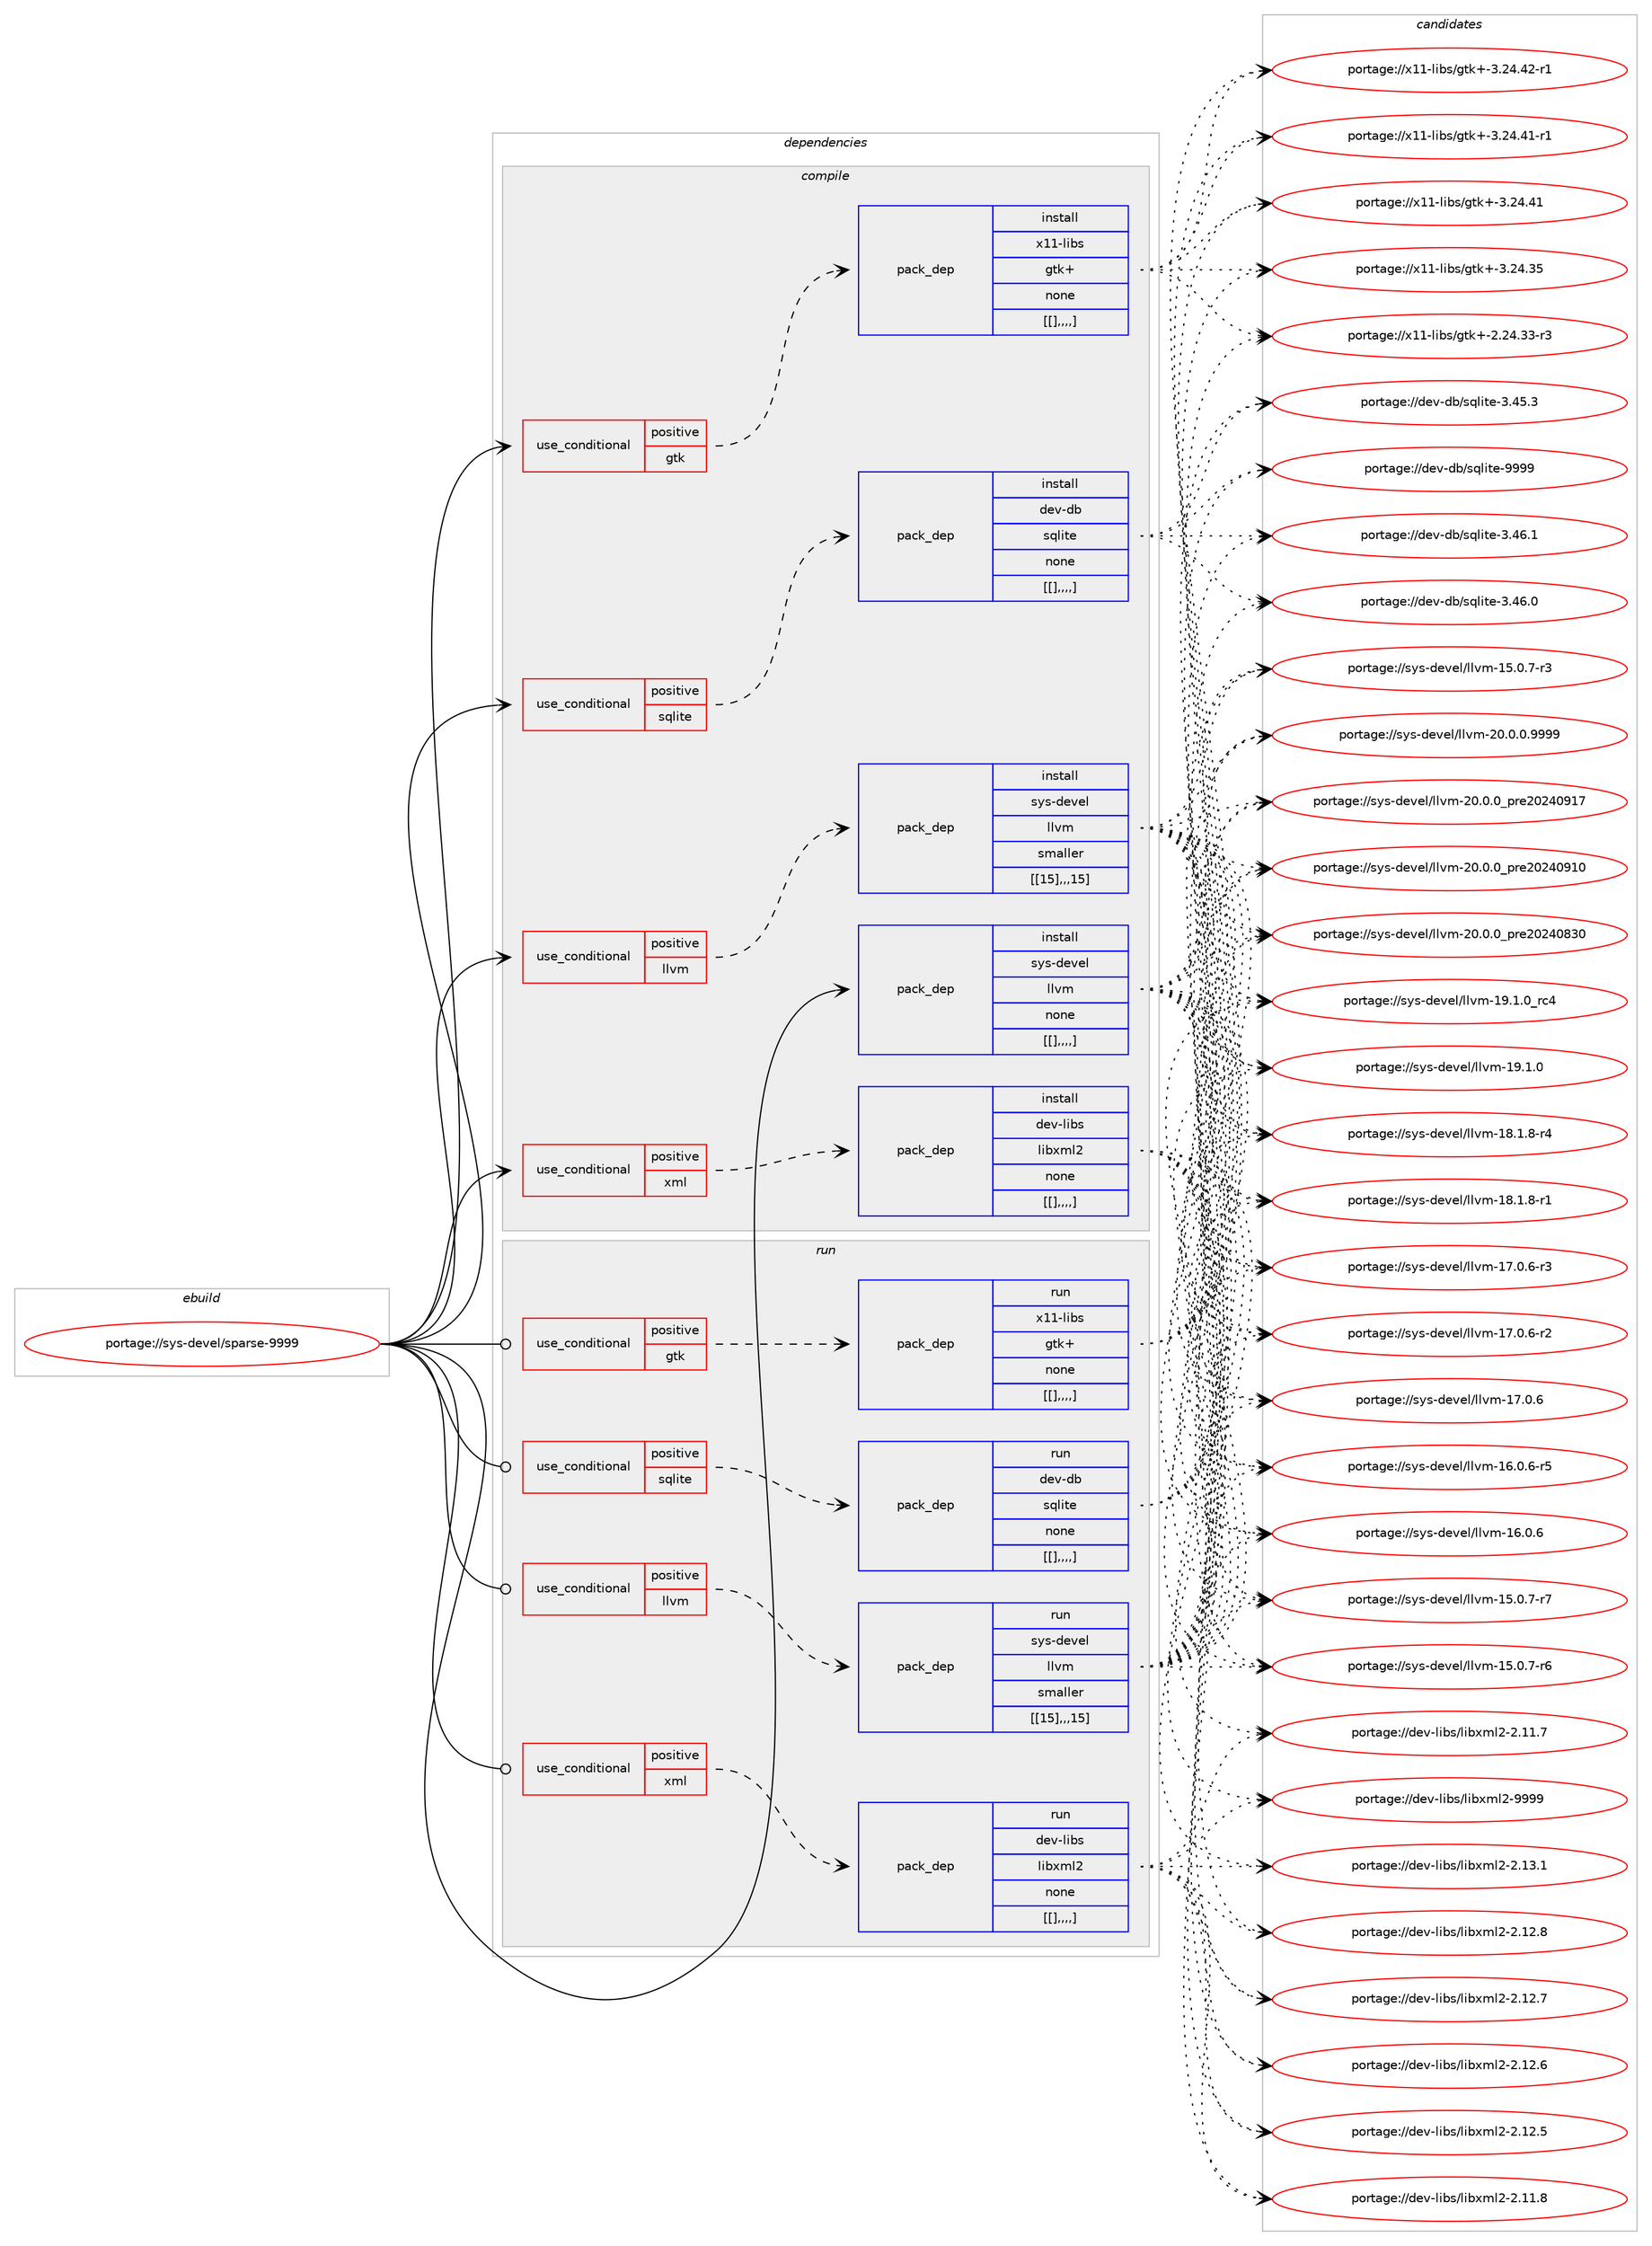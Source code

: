 digraph prolog {

# *************
# Graph options
# *************

newrank=true;
concentrate=true;
compound=true;
graph [rankdir=LR,fontname=Helvetica,fontsize=10,ranksep=1.5];#, ranksep=2.5, nodesep=0.2];
edge  [arrowhead=vee];
node  [fontname=Helvetica,fontsize=10];

# **********
# The ebuild
# **********

subgraph cluster_leftcol {
color=gray;
label=<<i>ebuild</i>>;
id [label="portage://sys-devel/sparse-9999", color=red, width=4, href="../sys-devel/sparse-9999.svg"];
}

# ****************
# The dependencies
# ****************

subgraph cluster_midcol {
color=gray;
label=<<i>dependencies</i>>;
subgraph cluster_compile {
fillcolor="#eeeeee";
style=filled;
label=<<i>compile</i>>;
subgraph cond9157 {
dependency24339 [label=<<TABLE BORDER="0" CELLBORDER="1" CELLSPACING="0" CELLPADDING="4"><TR><TD ROWSPAN="3" CELLPADDING="10">use_conditional</TD></TR><TR><TD>positive</TD></TR><TR><TD>gtk</TD></TR></TABLE>>, shape=none, color=red];
subgraph pack15118 {
dependency24340 [label=<<TABLE BORDER="0" CELLBORDER="1" CELLSPACING="0" CELLPADDING="4" WIDTH="220"><TR><TD ROWSPAN="6" CELLPADDING="30">pack_dep</TD></TR><TR><TD WIDTH="110">install</TD></TR><TR><TD>x11-libs</TD></TR><TR><TD>gtk+</TD></TR><TR><TD>none</TD></TR><TR><TD>[[],,,,]</TD></TR></TABLE>>, shape=none, color=blue];
}
dependency24339:e -> dependency24340:w [weight=20,style="dashed",arrowhead="vee"];
}
id:e -> dependency24339:w [weight=20,style="solid",arrowhead="vee"];
subgraph cond9158 {
dependency24341 [label=<<TABLE BORDER="0" CELLBORDER="1" CELLSPACING="0" CELLPADDING="4"><TR><TD ROWSPAN="3" CELLPADDING="10">use_conditional</TD></TR><TR><TD>positive</TD></TR><TR><TD>llvm</TD></TR></TABLE>>, shape=none, color=red];
subgraph pack15119 {
dependency24342 [label=<<TABLE BORDER="0" CELLBORDER="1" CELLSPACING="0" CELLPADDING="4" WIDTH="220"><TR><TD ROWSPAN="6" CELLPADDING="30">pack_dep</TD></TR><TR><TD WIDTH="110">install</TD></TR><TR><TD>sys-devel</TD></TR><TR><TD>llvm</TD></TR><TR><TD>smaller</TD></TR><TR><TD>[[15],,,15]</TD></TR></TABLE>>, shape=none, color=blue];
}
dependency24341:e -> dependency24342:w [weight=20,style="dashed",arrowhead="vee"];
}
id:e -> dependency24341:w [weight=20,style="solid",arrowhead="vee"];
subgraph cond9159 {
dependency24343 [label=<<TABLE BORDER="0" CELLBORDER="1" CELLSPACING="0" CELLPADDING="4"><TR><TD ROWSPAN="3" CELLPADDING="10">use_conditional</TD></TR><TR><TD>positive</TD></TR><TR><TD>sqlite</TD></TR></TABLE>>, shape=none, color=red];
subgraph pack15120 {
dependency24344 [label=<<TABLE BORDER="0" CELLBORDER="1" CELLSPACING="0" CELLPADDING="4" WIDTH="220"><TR><TD ROWSPAN="6" CELLPADDING="30">pack_dep</TD></TR><TR><TD WIDTH="110">install</TD></TR><TR><TD>dev-db</TD></TR><TR><TD>sqlite</TD></TR><TR><TD>none</TD></TR><TR><TD>[[],,,,]</TD></TR></TABLE>>, shape=none, color=blue];
}
dependency24343:e -> dependency24344:w [weight=20,style="dashed",arrowhead="vee"];
}
id:e -> dependency24343:w [weight=20,style="solid",arrowhead="vee"];
subgraph cond9160 {
dependency24345 [label=<<TABLE BORDER="0" CELLBORDER="1" CELLSPACING="0" CELLPADDING="4"><TR><TD ROWSPAN="3" CELLPADDING="10">use_conditional</TD></TR><TR><TD>positive</TD></TR><TR><TD>xml</TD></TR></TABLE>>, shape=none, color=red];
subgraph pack15121 {
dependency24346 [label=<<TABLE BORDER="0" CELLBORDER="1" CELLSPACING="0" CELLPADDING="4" WIDTH="220"><TR><TD ROWSPAN="6" CELLPADDING="30">pack_dep</TD></TR><TR><TD WIDTH="110">install</TD></TR><TR><TD>dev-libs</TD></TR><TR><TD>libxml2</TD></TR><TR><TD>none</TD></TR><TR><TD>[[],,,,]</TD></TR></TABLE>>, shape=none, color=blue];
}
dependency24345:e -> dependency24346:w [weight=20,style="dashed",arrowhead="vee"];
}
id:e -> dependency24345:w [weight=20,style="solid",arrowhead="vee"];
subgraph pack15122 {
dependency24347 [label=<<TABLE BORDER="0" CELLBORDER="1" CELLSPACING="0" CELLPADDING="4" WIDTH="220"><TR><TD ROWSPAN="6" CELLPADDING="30">pack_dep</TD></TR><TR><TD WIDTH="110">install</TD></TR><TR><TD>sys-devel</TD></TR><TR><TD>llvm</TD></TR><TR><TD>none</TD></TR><TR><TD>[[],,,,]</TD></TR></TABLE>>, shape=none, color=blue];
}
id:e -> dependency24347:w [weight=20,style="solid",arrowhead="vee"];
}
subgraph cluster_compileandrun {
fillcolor="#eeeeee";
style=filled;
label=<<i>compile and run</i>>;
}
subgraph cluster_run {
fillcolor="#eeeeee";
style=filled;
label=<<i>run</i>>;
subgraph cond9161 {
dependency24348 [label=<<TABLE BORDER="0" CELLBORDER="1" CELLSPACING="0" CELLPADDING="4"><TR><TD ROWSPAN="3" CELLPADDING="10">use_conditional</TD></TR><TR><TD>positive</TD></TR><TR><TD>gtk</TD></TR></TABLE>>, shape=none, color=red];
subgraph pack15123 {
dependency24349 [label=<<TABLE BORDER="0" CELLBORDER="1" CELLSPACING="0" CELLPADDING="4" WIDTH="220"><TR><TD ROWSPAN="6" CELLPADDING="30">pack_dep</TD></TR><TR><TD WIDTH="110">run</TD></TR><TR><TD>x11-libs</TD></TR><TR><TD>gtk+</TD></TR><TR><TD>none</TD></TR><TR><TD>[[],,,,]</TD></TR></TABLE>>, shape=none, color=blue];
}
dependency24348:e -> dependency24349:w [weight=20,style="dashed",arrowhead="vee"];
}
id:e -> dependency24348:w [weight=20,style="solid",arrowhead="odot"];
subgraph cond9162 {
dependency24350 [label=<<TABLE BORDER="0" CELLBORDER="1" CELLSPACING="0" CELLPADDING="4"><TR><TD ROWSPAN="3" CELLPADDING="10">use_conditional</TD></TR><TR><TD>positive</TD></TR><TR><TD>llvm</TD></TR></TABLE>>, shape=none, color=red];
subgraph pack15124 {
dependency24351 [label=<<TABLE BORDER="0" CELLBORDER="1" CELLSPACING="0" CELLPADDING="4" WIDTH="220"><TR><TD ROWSPAN="6" CELLPADDING="30">pack_dep</TD></TR><TR><TD WIDTH="110">run</TD></TR><TR><TD>sys-devel</TD></TR><TR><TD>llvm</TD></TR><TR><TD>smaller</TD></TR><TR><TD>[[15],,,15]</TD></TR></TABLE>>, shape=none, color=blue];
}
dependency24350:e -> dependency24351:w [weight=20,style="dashed",arrowhead="vee"];
}
id:e -> dependency24350:w [weight=20,style="solid",arrowhead="odot"];
subgraph cond9163 {
dependency24352 [label=<<TABLE BORDER="0" CELLBORDER="1" CELLSPACING="0" CELLPADDING="4"><TR><TD ROWSPAN="3" CELLPADDING="10">use_conditional</TD></TR><TR><TD>positive</TD></TR><TR><TD>sqlite</TD></TR></TABLE>>, shape=none, color=red];
subgraph pack15125 {
dependency24353 [label=<<TABLE BORDER="0" CELLBORDER="1" CELLSPACING="0" CELLPADDING="4" WIDTH="220"><TR><TD ROWSPAN="6" CELLPADDING="30">pack_dep</TD></TR><TR><TD WIDTH="110">run</TD></TR><TR><TD>dev-db</TD></TR><TR><TD>sqlite</TD></TR><TR><TD>none</TD></TR><TR><TD>[[],,,,]</TD></TR></TABLE>>, shape=none, color=blue];
}
dependency24352:e -> dependency24353:w [weight=20,style="dashed",arrowhead="vee"];
}
id:e -> dependency24352:w [weight=20,style="solid",arrowhead="odot"];
subgraph cond9164 {
dependency24354 [label=<<TABLE BORDER="0" CELLBORDER="1" CELLSPACING="0" CELLPADDING="4"><TR><TD ROWSPAN="3" CELLPADDING="10">use_conditional</TD></TR><TR><TD>positive</TD></TR><TR><TD>xml</TD></TR></TABLE>>, shape=none, color=red];
subgraph pack15126 {
dependency24355 [label=<<TABLE BORDER="0" CELLBORDER="1" CELLSPACING="0" CELLPADDING="4" WIDTH="220"><TR><TD ROWSPAN="6" CELLPADDING="30">pack_dep</TD></TR><TR><TD WIDTH="110">run</TD></TR><TR><TD>dev-libs</TD></TR><TR><TD>libxml2</TD></TR><TR><TD>none</TD></TR><TR><TD>[[],,,,]</TD></TR></TABLE>>, shape=none, color=blue];
}
dependency24354:e -> dependency24355:w [weight=20,style="dashed",arrowhead="vee"];
}
id:e -> dependency24354:w [weight=20,style="solid",arrowhead="odot"];
}
}

# **************
# The candidates
# **************

subgraph cluster_choices {
rank=same;
color=gray;
label=<<i>candidates</i>>;

subgraph choice15118 {
color=black;
nodesep=1;
choice12049494510810598115471031161074345514650524652504511449 [label="portage://x11-libs/gtk+-3.24.42-r1", color=red, width=4,href="../x11-libs/gtk+-3.24.42-r1.svg"];
choice12049494510810598115471031161074345514650524652494511449 [label="portage://x11-libs/gtk+-3.24.41-r1", color=red, width=4,href="../x11-libs/gtk+-3.24.41-r1.svg"];
choice1204949451081059811547103116107434551465052465249 [label="portage://x11-libs/gtk+-3.24.41", color=red, width=4,href="../x11-libs/gtk+-3.24.41.svg"];
choice1204949451081059811547103116107434551465052465153 [label="portage://x11-libs/gtk+-3.24.35", color=red, width=4,href="../x11-libs/gtk+-3.24.35.svg"];
choice12049494510810598115471031161074345504650524651514511451 [label="portage://x11-libs/gtk+-2.24.33-r3", color=red, width=4,href="../x11-libs/gtk+-2.24.33-r3.svg"];
dependency24340:e -> choice12049494510810598115471031161074345514650524652504511449:w [style=dotted,weight="100"];
dependency24340:e -> choice12049494510810598115471031161074345514650524652494511449:w [style=dotted,weight="100"];
dependency24340:e -> choice1204949451081059811547103116107434551465052465249:w [style=dotted,weight="100"];
dependency24340:e -> choice1204949451081059811547103116107434551465052465153:w [style=dotted,weight="100"];
dependency24340:e -> choice12049494510810598115471031161074345504650524651514511451:w [style=dotted,weight="100"];
}
subgraph choice15119 {
color=black;
nodesep=1;
choice1151211154510010111810110847108108118109455048464846484657575757 [label="portage://sys-devel/llvm-20.0.0.9999", color=red, width=4,href="../sys-devel/llvm-20.0.0.9999.svg"];
choice115121115451001011181011084710810811810945504846484648951121141015048505248574955 [label="portage://sys-devel/llvm-20.0.0_pre20240917", color=red, width=4,href="../sys-devel/llvm-20.0.0_pre20240917.svg"];
choice115121115451001011181011084710810811810945504846484648951121141015048505248574948 [label="portage://sys-devel/llvm-20.0.0_pre20240910", color=red, width=4,href="../sys-devel/llvm-20.0.0_pre20240910.svg"];
choice115121115451001011181011084710810811810945504846484648951121141015048505248565148 [label="portage://sys-devel/llvm-20.0.0_pre20240830", color=red, width=4,href="../sys-devel/llvm-20.0.0_pre20240830.svg"];
choice115121115451001011181011084710810811810945495746494648951149952 [label="portage://sys-devel/llvm-19.1.0_rc4", color=red, width=4,href="../sys-devel/llvm-19.1.0_rc4.svg"];
choice115121115451001011181011084710810811810945495746494648 [label="portage://sys-devel/llvm-19.1.0", color=red, width=4,href="../sys-devel/llvm-19.1.0.svg"];
choice1151211154510010111810110847108108118109454956464946564511452 [label="portage://sys-devel/llvm-18.1.8-r4", color=red, width=4,href="../sys-devel/llvm-18.1.8-r4.svg"];
choice1151211154510010111810110847108108118109454956464946564511449 [label="portage://sys-devel/llvm-18.1.8-r1", color=red, width=4,href="../sys-devel/llvm-18.1.8-r1.svg"];
choice1151211154510010111810110847108108118109454955464846544511451 [label="portage://sys-devel/llvm-17.0.6-r3", color=red, width=4,href="../sys-devel/llvm-17.0.6-r3.svg"];
choice1151211154510010111810110847108108118109454955464846544511450 [label="portage://sys-devel/llvm-17.0.6-r2", color=red, width=4,href="../sys-devel/llvm-17.0.6-r2.svg"];
choice115121115451001011181011084710810811810945495546484654 [label="portage://sys-devel/llvm-17.0.6", color=red, width=4,href="../sys-devel/llvm-17.0.6.svg"];
choice1151211154510010111810110847108108118109454954464846544511453 [label="portage://sys-devel/llvm-16.0.6-r5", color=red, width=4,href="../sys-devel/llvm-16.0.6-r5.svg"];
choice115121115451001011181011084710810811810945495446484654 [label="portage://sys-devel/llvm-16.0.6", color=red, width=4,href="../sys-devel/llvm-16.0.6.svg"];
choice1151211154510010111810110847108108118109454953464846554511455 [label="portage://sys-devel/llvm-15.0.7-r7", color=red, width=4,href="../sys-devel/llvm-15.0.7-r7.svg"];
choice1151211154510010111810110847108108118109454953464846554511454 [label="portage://sys-devel/llvm-15.0.7-r6", color=red, width=4,href="../sys-devel/llvm-15.0.7-r6.svg"];
choice1151211154510010111810110847108108118109454953464846554511451 [label="portage://sys-devel/llvm-15.0.7-r3", color=red, width=4,href="../sys-devel/llvm-15.0.7-r3.svg"];
dependency24342:e -> choice1151211154510010111810110847108108118109455048464846484657575757:w [style=dotted,weight="100"];
dependency24342:e -> choice115121115451001011181011084710810811810945504846484648951121141015048505248574955:w [style=dotted,weight="100"];
dependency24342:e -> choice115121115451001011181011084710810811810945504846484648951121141015048505248574948:w [style=dotted,weight="100"];
dependency24342:e -> choice115121115451001011181011084710810811810945504846484648951121141015048505248565148:w [style=dotted,weight="100"];
dependency24342:e -> choice115121115451001011181011084710810811810945495746494648951149952:w [style=dotted,weight="100"];
dependency24342:e -> choice115121115451001011181011084710810811810945495746494648:w [style=dotted,weight="100"];
dependency24342:e -> choice1151211154510010111810110847108108118109454956464946564511452:w [style=dotted,weight="100"];
dependency24342:e -> choice1151211154510010111810110847108108118109454956464946564511449:w [style=dotted,weight="100"];
dependency24342:e -> choice1151211154510010111810110847108108118109454955464846544511451:w [style=dotted,weight="100"];
dependency24342:e -> choice1151211154510010111810110847108108118109454955464846544511450:w [style=dotted,weight="100"];
dependency24342:e -> choice115121115451001011181011084710810811810945495546484654:w [style=dotted,weight="100"];
dependency24342:e -> choice1151211154510010111810110847108108118109454954464846544511453:w [style=dotted,weight="100"];
dependency24342:e -> choice115121115451001011181011084710810811810945495446484654:w [style=dotted,weight="100"];
dependency24342:e -> choice1151211154510010111810110847108108118109454953464846554511455:w [style=dotted,weight="100"];
dependency24342:e -> choice1151211154510010111810110847108108118109454953464846554511454:w [style=dotted,weight="100"];
dependency24342:e -> choice1151211154510010111810110847108108118109454953464846554511451:w [style=dotted,weight="100"];
}
subgraph choice15120 {
color=black;
nodesep=1;
choice1001011184510098471151131081051161014557575757 [label="portage://dev-db/sqlite-9999", color=red, width=4,href="../dev-db/sqlite-9999.svg"];
choice10010111845100984711511310810511610145514652544649 [label="portage://dev-db/sqlite-3.46.1", color=red, width=4,href="../dev-db/sqlite-3.46.1.svg"];
choice10010111845100984711511310810511610145514652544648 [label="portage://dev-db/sqlite-3.46.0", color=red, width=4,href="../dev-db/sqlite-3.46.0.svg"];
choice10010111845100984711511310810511610145514652534651 [label="portage://dev-db/sqlite-3.45.3", color=red, width=4,href="../dev-db/sqlite-3.45.3.svg"];
dependency24344:e -> choice1001011184510098471151131081051161014557575757:w [style=dotted,weight="100"];
dependency24344:e -> choice10010111845100984711511310810511610145514652544649:w [style=dotted,weight="100"];
dependency24344:e -> choice10010111845100984711511310810511610145514652544648:w [style=dotted,weight="100"];
dependency24344:e -> choice10010111845100984711511310810511610145514652534651:w [style=dotted,weight="100"];
}
subgraph choice15121 {
color=black;
nodesep=1;
choice10010111845108105981154710810598120109108504557575757 [label="portage://dev-libs/libxml2-9999", color=red, width=4,href="../dev-libs/libxml2-9999.svg"];
choice100101118451081059811547108105981201091085045504649514649 [label="portage://dev-libs/libxml2-2.13.1", color=red, width=4,href="../dev-libs/libxml2-2.13.1.svg"];
choice100101118451081059811547108105981201091085045504649504656 [label="portage://dev-libs/libxml2-2.12.8", color=red, width=4,href="../dev-libs/libxml2-2.12.8.svg"];
choice100101118451081059811547108105981201091085045504649504655 [label="portage://dev-libs/libxml2-2.12.7", color=red, width=4,href="../dev-libs/libxml2-2.12.7.svg"];
choice100101118451081059811547108105981201091085045504649504654 [label="portage://dev-libs/libxml2-2.12.6", color=red, width=4,href="../dev-libs/libxml2-2.12.6.svg"];
choice100101118451081059811547108105981201091085045504649504653 [label="portage://dev-libs/libxml2-2.12.5", color=red, width=4,href="../dev-libs/libxml2-2.12.5.svg"];
choice100101118451081059811547108105981201091085045504649494656 [label="portage://dev-libs/libxml2-2.11.8", color=red, width=4,href="../dev-libs/libxml2-2.11.8.svg"];
choice100101118451081059811547108105981201091085045504649494655 [label="portage://dev-libs/libxml2-2.11.7", color=red, width=4,href="../dev-libs/libxml2-2.11.7.svg"];
dependency24346:e -> choice10010111845108105981154710810598120109108504557575757:w [style=dotted,weight="100"];
dependency24346:e -> choice100101118451081059811547108105981201091085045504649514649:w [style=dotted,weight="100"];
dependency24346:e -> choice100101118451081059811547108105981201091085045504649504656:w [style=dotted,weight="100"];
dependency24346:e -> choice100101118451081059811547108105981201091085045504649504655:w [style=dotted,weight="100"];
dependency24346:e -> choice100101118451081059811547108105981201091085045504649504654:w [style=dotted,weight="100"];
dependency24346:e -> choice100101118451081059811547108105981201091085045504649504653:w [style=dotted,weight="100"];
dependency24346:e -> choice100101118451081059811547108105981201091085045504649494656:w [style=dotted,weight="100"];
dependency24346:e -> choice100101118451081059811547108105981201091085045504649494655:w [style=dotted,weight="100"];
}
subgraph choice15122 {
color=black;
nodesep=1;
choice1151211154510010111810110847108108118109455048464846484657575757 [label="portage://sys-devel/llvm-20.0.0.9999", color=red, width=4,href="../sys-devel/llvm-20.0.0.9999.svg"];
choice115121115451001011181011084710810811810945504846484648951121141015048505248574955 [label="portage://sys-devel/llvm-20.0.0_pre20240917", color=red, width=4,href="../sys-devel/llvm-20.0.0_pre20240917.svg"];
choice115121115451001011181011084710810811810945504846484648951121141015048505248574948 [label="portage://sys-devel/llvm-20.0.0_pre20240910", color=red, width=4,href="../sys-devel/llvm-20.0.0_pre20240910.svg"];
choice115121115451001011181011084710810811810945504846484648951121141015048505248565148 [label="portage://sys-devel/llvm-20.0.0_pre20240830", color=red, width=4,href="../sys-devel/llvm-20.0.0_pre20240830.svg"];
choice115121115451001011181011084710810811810945495746494648951149952 [label="portage://sys-devel/llvm-19.1.0_rc4", color=red, width=4,href="../sys-devel/llvm-19.1.0_rc4.svg"];
choice115121115451001011181011084710810811810945495746494648 [label="portage://sys-devel/llvm-19.1.0", color=red, width=4,href="../sys-devel/llvm-19.1.0.svg"];
choice1151211154510010111810110847108108118109454956464946564511452 [label="portage://sys-devel/llvm-18.1.8-r4", color=red, width=4,href="../sys-devel/llvm-18.1.8-r4.svg"];
choice1151211154510010111810110847108108118109454956464946564511449 [label="portage://sys-devel/llvm-18.1.8-r1", color=red, width=4,href="../sys-devel/llvm-18.1.8-r1.svg"];
choice1151211154510010111810110847108108118109454955464846544511451 [label="portage://sys-devel/llvm-17.0.6-r3", color=red, width=4,href="../sys-devel/llvm-17.0.6-r3.svg"];
choice1151211154510010111810110847108108118109454955464846544511450 [label="portage://sys-devel/llvm-17.0.6-r2", color=red, width=4,href="../sys-devel/llvm-17.0.6-r2.svg"];
choice115121115451001011181011084710810811810945495546484654 [label="portage://sys-devel/llvm-17.0.6", color=red, width=4,href="../sys-devel/llvm-17.0.6.svg"];
choice1151211154510010111810110847108108118109454954464846544511453 [label="portage://sys-devel/llvm-16.0.6-r5", color=red, width=4,href="../sys-devel/llvm-16.0.6-r5.svg"];
choice115121115451001011181011084710810811810945495446484654 [label="portage://sys-devel/llvm-16.0.6", color=red, width=4,href="../sys-devel/llvm-16.0.6.svg"];
choice1151211154510010111810110847108108118109454953464846554511455 [label="portage://sys-devel/llvm-15.0.7-r7", color=red, width=4,href="../sys-devel/llvm-15.0.7-r7.svg"];
choice1151211154510010111810110847108108118109454953464846554511454 [label="portage://sys-devel/llvm-15.0.7-r6", color=red, width=4,href="../sys-devel/llvm-15.0.7-r6.svg"];
choice1151211154510010111810110847108108118109454953464846554511451 [label="portage://sys-devel/llvm-15.0.7-r3", color=red, width=4,href="../sys-devel/llvm-15.0.7-r3.svg"];
dependency24347:e -> choice1151211154510010111810110847108108118109455048464846484657575757:w [style=dotted,weight="100"];
dependency24347:e -> choice115121115451001011181011084710810811810945504846484648951121141015048505248574955:w [style=dotted,weight="100"];
dependency24347:e -> choice115121115451001011181011084710810811810945504846484648951121141015048505248574948:w [style=dotted,weight="100"];
dependency24347:e -> choice115121115451001011181011084710810811810945504846484648951121141015048505248565148:w [style=dotted,weight="100"];
dependency24347:e -> choice115121115451001011181011084710810811810945495746494648951149952:w [style=dotted,weight="100"];
dependency24347:e -> choice115121115451001011181011084710810811810945495746494648:w [style=dotted,weight="100"];
dependency24347:e -> choice1151211154510010111810110847108108118109454956464946564511452:w [style=dotted,weight="100"];
dependency24347:e -> choice1151211154510010111810110847108108118109454956464946564511449:w [style=dotted,weight="100"];
dependency24347:e -> choice1151211154510010111810110847108108118109454955464846544511451:w [style=dotted,weight="100"];
dependency24347:e -> choice1151211154510010111810110847108108118109454955464846544511450:w [style=dotted,weight="100"];
dependency24347:e -> choice115121115451001011181011084710810811810945495546484654:w [style=dotted,weight="100"];
dependency24347:e -> choice1151211154510010111810110847108108118109454954464846544511453:w [style=dotted,weight="100"];
dependency24347:e -> choice115121115451001011181011084710810811810945495446484654:w [style=dotted,weight="100"];
dependency24347:e -> choice1151211154510010111810110847108108118109454953464846554511455:w [style=dotted,weight="100"];
dependency24347:e -> choice1151211154510010111810110847108108118109454953464846554511454:w [style=dotted,weight="100"];
dependency24347:e -> choice1151211154510010111810110847108108118109454953464846554511451:w [style=dotted,weight="100"];
}
subgraph choice15123 {
color=black;
nodesep=1;
choice12049494510810598115471031161074345514650524652504511449 [label="portage://x11-libs/gtk+-3.24.42-r1", color=red, width=4,href="../x11-libs/gtk+-3.24.42-r1.svg"];
choice12049494510810598115471031161074345514650524652494511449 [label="portage://x11-libs/gtk+-3.24.41-r1", color=red, width=4,href="../x11-libs/gtk+-3.24.41-r1.svg"];
choice1204949451081059811547103116107434551465052465249 [label="portage://x11-libs/gtk+-3.24.41", color=red, width=4,href="../x11-libs/gtk+-3.24.41.svg"];
choice1204949451081059811547103116107434551465052465153 [label="portage://x11-libs/gtk+-3.24.35", color=red, width=4,href="../x11-libs/gtk+-3.24.35.svg"];
choice12049494510810598115471031161074345504650524651514511451 [label="portage://x11-libs/gtk+-2.24.33-r3", color=red, width=4,href="../x11-libs/gtk+-2.24.33-r3.svg"];
dependency24349:e -> choice12049494510810598115471031161074345514650524652504511449:w [style=dotted,weight="100"];
dependency24349:e -> choice12049494510810598115471031161074345514650524652494511449:w [style=dotted,weight="100"];
dependency24349:e -> choice1204949451081059811547103116107434551465052465249:w [style=dotted,weight="100"];
dependency24349:e -> choice1204949451081059811547103116107434551465052465153:w [style=dotted,weight="100"];
dependency24349:e -> choice12049494510810598115471031161074345504650524651514511451:w [style=dotted,weight="100"];
}
subgraph choice15124 {
color=black;
nodesep=1;
choice1151211154510010111810110847108108118109455048464846484657575757 [label="portage://sys-devel/llvm-20.0.0.9999", color=red, width=4,href="../sys-devel/llvm-20.0.0.9999.svg"];
choice115121115451001011181011084710810811810945504846484648951121141015048505248574955 [label="portage://sys-devel/llvm-20.0.0_pre20240917", color=red, width=4,href="../sys-devel/llvm-20.0.0_pre20240917.svg"];
choice115121115451001011181011084710810811810945504846484648951121141015048505248574948 [label="portage://sys-devel/llvm-20.0.0_pre20240910", color=red, width=4,href="../sys-devel/llvm-20.0.0_pre20240910.svg"];
choice115121115451001011181011084710810811810945504846484648951121141015048505248565148 [label="portage://sys-devel/llvm-20.0.0_pre20240830", color=red, width=4,href="../sys-devel/llvm-20.0.0_pre20240830.svg"];
choice115121115451001011181011084710810811810945495746494648951149952 [label="portage://sys-devel/llvm-19.1.0_rc4", color=red, width=4,href="../sys-devel/llvm-19.1.0_rc4.svg"];
choice115121115451001011181011084710810811810945495746494648 [label="portage://sys-devel/llvm-19.1.0", color=red, width=4,href="../sys-devel/llvm-19.1.0.svg"];
choice1151211154510010111810110847108108118109454956464946564511452 [label="portage://sys-devel/llvm-18.1.8-r4", color=red, width=4,href="../sys-devel/llvm-18.1.8-r4.svg"];
choice1151211154510010111810110847108108118109454956464946564511449 [label="portage://sys-devel/llvm-18.1.8-r1", color=red, width=4,href="../sys-devel/llvm-18.1.8-r1.svg"];
choice1151211154510010111810110847108108118109454955464846544511451 [label="portage://sys-devel/llvm-17.0.6-r3", color=red, width=4,href="../sys-devel/llvm-17.0.6-r3.svg"];
choice1151211154510010111810110847108108118109454955464846544511450 [label="portage://sys-devel/llvm-17.0.6-r2", color=red, width=4,href="../sys-devel/llvm-17.0.6-r2.svg"];
choice115121115451001011181011084710810811810945495546484654 [label="portage://sys-devel/llvm-17.0.6", color=red, width=4,href="../sys-devel/llvm-17.0.6.svg"];
choice1151211154510010111810110847108108118109454954464846544511453 [label="portage://sys-devel/llvm-16.0.6-r5", color=red, width=4,href="../sys-devel/llvm-16.0.6-r5.svg"];
choice115121115451001011181011084710810811810945495446484654 [label="portage://sys-devel/llvm-16.0.6", color=red, width=4,href="../sys-devel/llvm-16.0.6.svg"];
choice1151211154510010111810110847108108118109454953464846554511455 [label="portage://sys-devel/llvm-15.0.7-r7", color=red, width=4,href="../sys-devel/llvm-15.0.7-r7.svg"];
choice1151211154510010111810110847108108118109454953464846554511454 [label="portage://sys-devel/llvm-15.0.7-r6", color=red, width=4,href="../sys-devel/llvm-15.0.7-r6.svg"];
choice1151211154510010111810110847108108118109454953464846554511451 [label="portage://sys-devel/llvm-15.0.7-r3", color=red, width=4,href="../sys-devel/llvm-15.0.7-r3.svg"];
dependency24351:e -> choice1151211154510010111810110847108108118109455048464846484657575757:w [style=dotted,weight="100"];
dependency24351:e -> choice115121115451001011181011084710810811810945504846484648951121141015048505248574955:w [style=dotted,weight="100"];
dependency24351:e -> choice115121115451001011181011084710810811810945504846484648951121141015048505248574948:w [style=dotted,weight="100"];
dependency24351:e -> choice115121115451001011181011084710810811810945504846484648951121141015048505248565148:w [style=dotted,weight="100"];
dependency24351:e -> choice115121115451001011181011084710810811810945495746494648951149952:w [style=dotted,weight="100"];
dependency24351:e -> choice115121115451001011181011084710810811810945495746494648:w [style=dotted,weight="100"];
dependency24351:e -> choice1151211154510010111810110847108108118109454956464946564511452:w [style=dotted,weight="100"];
dependency24351:e -> choice1151211154510010111810110847108108118109454956464946564511449:w [style=dotted,weight="100"];
dependency24351:e -> choice1151211154510010111810110847108108118109454955464846544511451:w [style=dotted,weight="100"];
dependency24351:e -> choice1151211154510010111810110847108108118109454955464846544511450:w [style=dotted,weight="100"];
dependency24351:e -> choice115121115451001011181011084710810811810945495546484654:w [style=dotted,weight="100"];
dependency24351:e -> choice1151211154510010111810110847108108118109454954464846544511453:w [style=dotted,weight="100"];
dependency24351:e -> choice115121115451001011181011084710810811810945495446484654:w [style=dotted,weight="100"];
dependency24351:e -> choice1151211154510010111810110847108108118109454953464846554511455:w [style=dotted,weight="100"];
dependency24351:e -> choice1151211154510010111810110847108108118109454953464846554511454:w [style=dotted,weight="100"];
dependency24351:e -> choice1151211154510010111810110847108108118109454953464846554511451:w [style=dotted,weight="100"];
}
subgraph choice15125 {
color=black;
nodesep=1;
choice1001011184510098471151131081051161014557575757 [label="portage://dev-db/sqlite-9999", color=red, width=4,href="../dev-db/sqlite-9999.svg"];
choice10010111845100984711511310810511610145514652544649 [label="portage://dev-db/sqlite-3.46.1", color=red, width=4,href="../dev-db/sqlite-3.46.1.svg"];
choice10010111845100984711511310810511610145514652544648 [label="portage://dev-db/sqlite-3.46.0", color=red, width=4,href="../dev-db/sqlite-3.46.0.svg"];
choice10010111845100984711511310810511610145514652534651 [label="portage://dev-db/sqlite-3.45.3", color=red, width=4,href="../dev-db/sqlite-3.45.3.svg"];
dependency24353:e -> choice1001011184510098471151131081051161014557575757:w [style=dotted,weight="100"];
dependency24353:e -> choice10010111845100984711511310810511610145514652544649:w [style=dotted,weight="100"];
dependency24353:e -> choice10010111845100984711511310810511610145514652544648:w [style=dotted,weight="100"];
dependency24353:e -> choice10010111845100984711511310810511610145514652534651:w [style=dotted,weight="100"];
}
subgraph choice15126 {
color=black;
nodesep=1;
choice10010111845108105981154710810598120109108504557575757 [label="portage://dev-libs/libxml2-9999", color=red, width=4,href="../dev-libs/libxml2-9999.svg"];
choice100101118451081059811547108105981201091085045504649514649 [label="portage://dev-libs/libxml2-2.13.1", color=red, width=4,href="../dev-libs/libxml2-2.13.1.svg"];
choice100101118451081059811547108105981201091085045504649504656 [label="portage://dev-libs/libxml2-2.12.8", color=red, width=4,href="../dev-libs/libxml2-2.12.8.svg"];
choice100101118451081059811547108105981201091085045504649504655 [label="portage://dev-libs/libxml2-2.12.7", color=red, width=4,href="../dev-libs/libxml2-2.12.7.svg"];
choice100101118451081059811547108105981201091085045504649504654 [label="portage://dev-libs/libxml2-2.12.6", color=red, width=4,href="../dev-libs/libxml2-2.12.6.svg"];
choice100101118451081059811547108105981201091085045504649504653 [label="portage://dev-libs/libxml2-2.12.5", color=red, width=4,href="../dev-libs/libxml2-2.12.5.svg"];
choice100101118451081059811547108105981201091085045504649494656 [label="portage://dev-libs/libxml2-2.11.8", color=red, width=4,href="../dev-libs/libxml2-2.11.8.svg"];
choice100101118451081059811547108105981201091085045504649494655 [label="portage://dev-libs/libxml2-2.11.7", color=red, width=4,href="../dev-libs/libxml2-2.11.7.svg"];
dependency24355:e -> choice10010111845108105981154710810598120109108504557575757:w [style=dotted,weight="100"];
dependency24355:e -> choice100101118451081059811547108105981201091085045504649514649:w [style=dotted,weight="100"];
dependency24355:e -> choice100101118451081059811547108105981201091085045504649504656:w [style=dotted,weight="100"];
dependency24355:e -> choice100101118451081059811547108105981201091085045504649504655:w [style=dotted,weight="100"];
dependency24355:e -> choice100101118451081059811547108105981201091085045504649504654:w [style=dotted,weight="100"];
dependency24355:e -> choice100101118451081059811547108105981201091085045504649504653:w [style=dotted,weight="100"];
dependency24355:e -> choice100101118451081059811547108105981201091085045504649494656:w [style=dotted,weight="100"];
dependency24355:e -> choice100101118451081059811547108105981201091085045504649494655:w [style=dotted,weight="100"];
}
}

}

